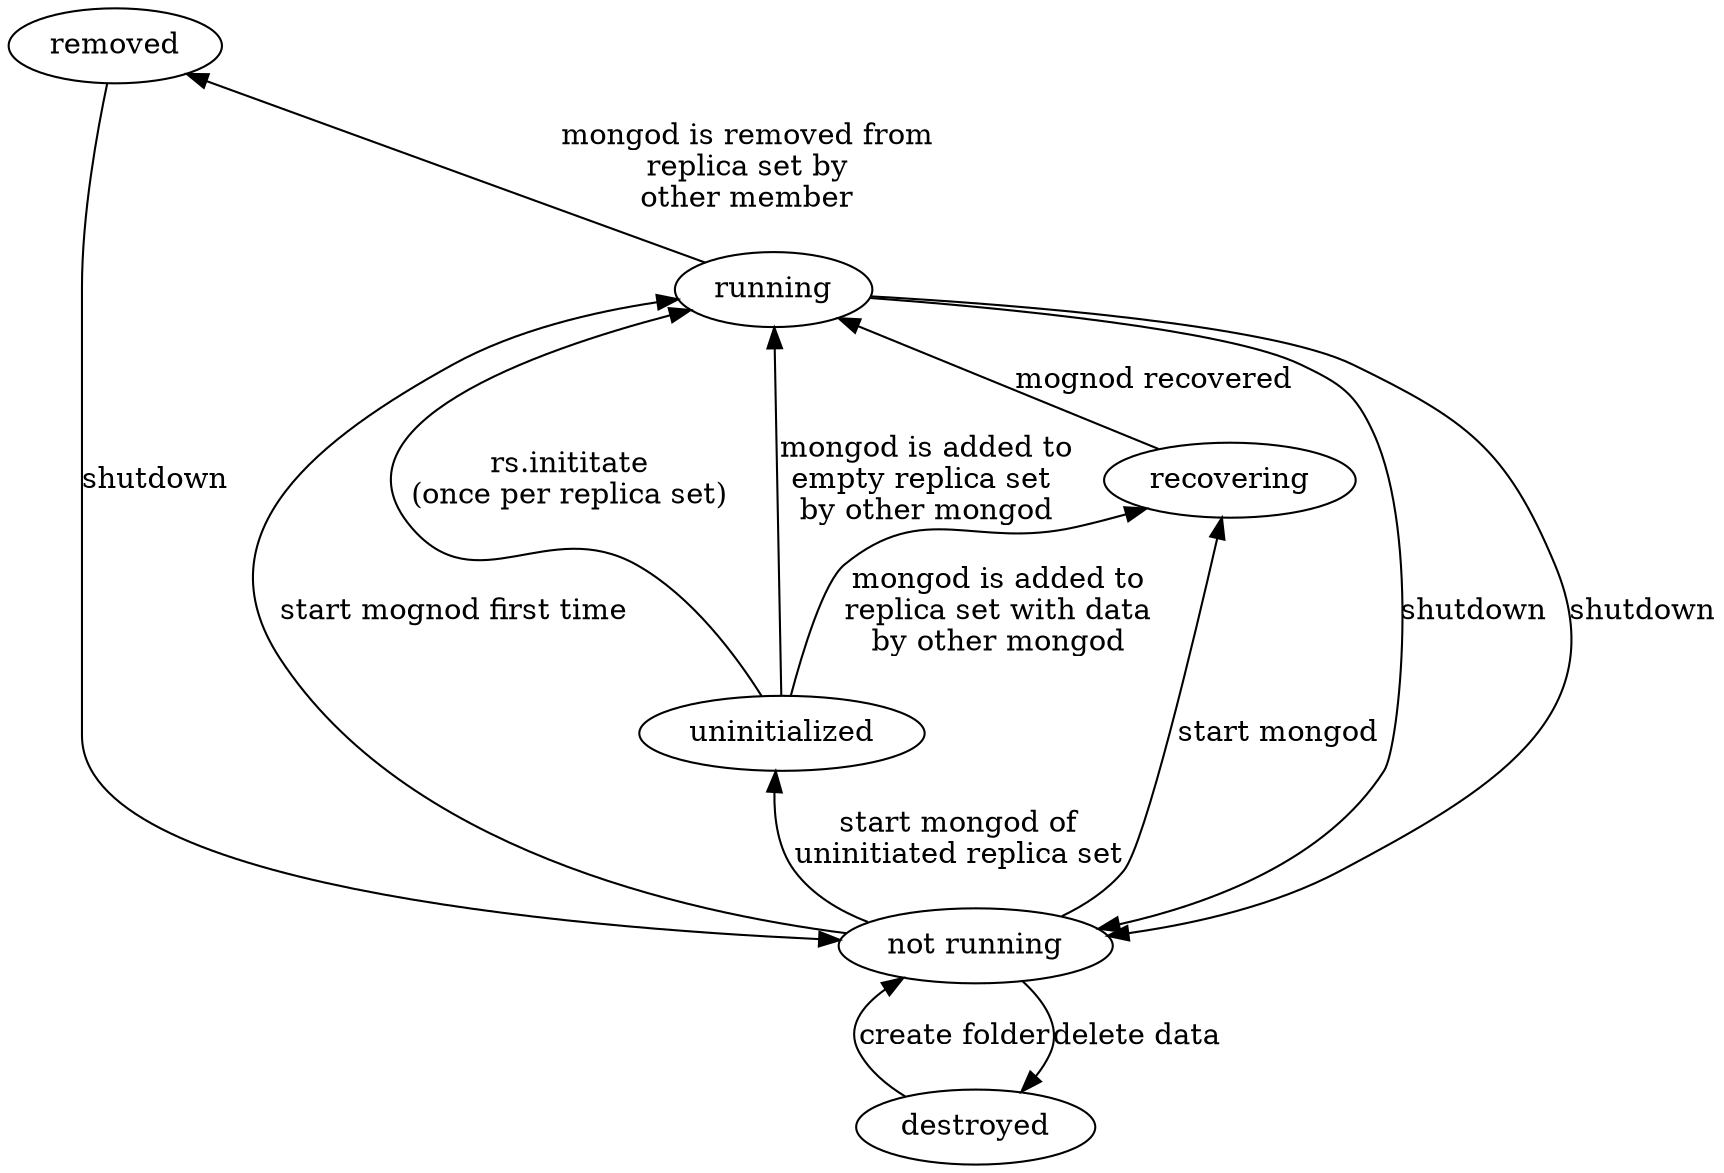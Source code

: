 digraph mongod_states
{

    rankdir=BT;

    d [label="destroyed", rank=min];
    nr [label="not running"];
    unin [label="uninitialized"];
    rem [label="removed"];
    rec [label="recovering"];
    run [label="running", rank=max];


    d -> nr [label="create folder"];
    nr -> rec [label="start mongod"];
    rec -> run [label="mognod recovered"];
    nr -> run [label="start mognod first time"];
    run -> nr [label="shutdown"];
    nr -> d [label="delete data"];

    nr -> unin [label="start mongod of\nuninitiated replica set"];
    unin-> rec [label="mongod is added to\nreplica set with data\nby other mongod"];
    unin -> run [label="rs.inititate\n(once per replica set)"];
    unin -> run [label="mongod is added to\nempty replica set \nby other mongod"];
    run -> rem [label="mongod is removed from\nreplica set by\nother member"];
    rem -> nr [label="shutdown"];
    run -> nr [label="shutdown"];
/*
    run -> d [label="kill force"];
    unin -> d [label="kill force"];
    rec -> d [label="kill force"];
    rem -> d [label="kill force"];
*/
}
